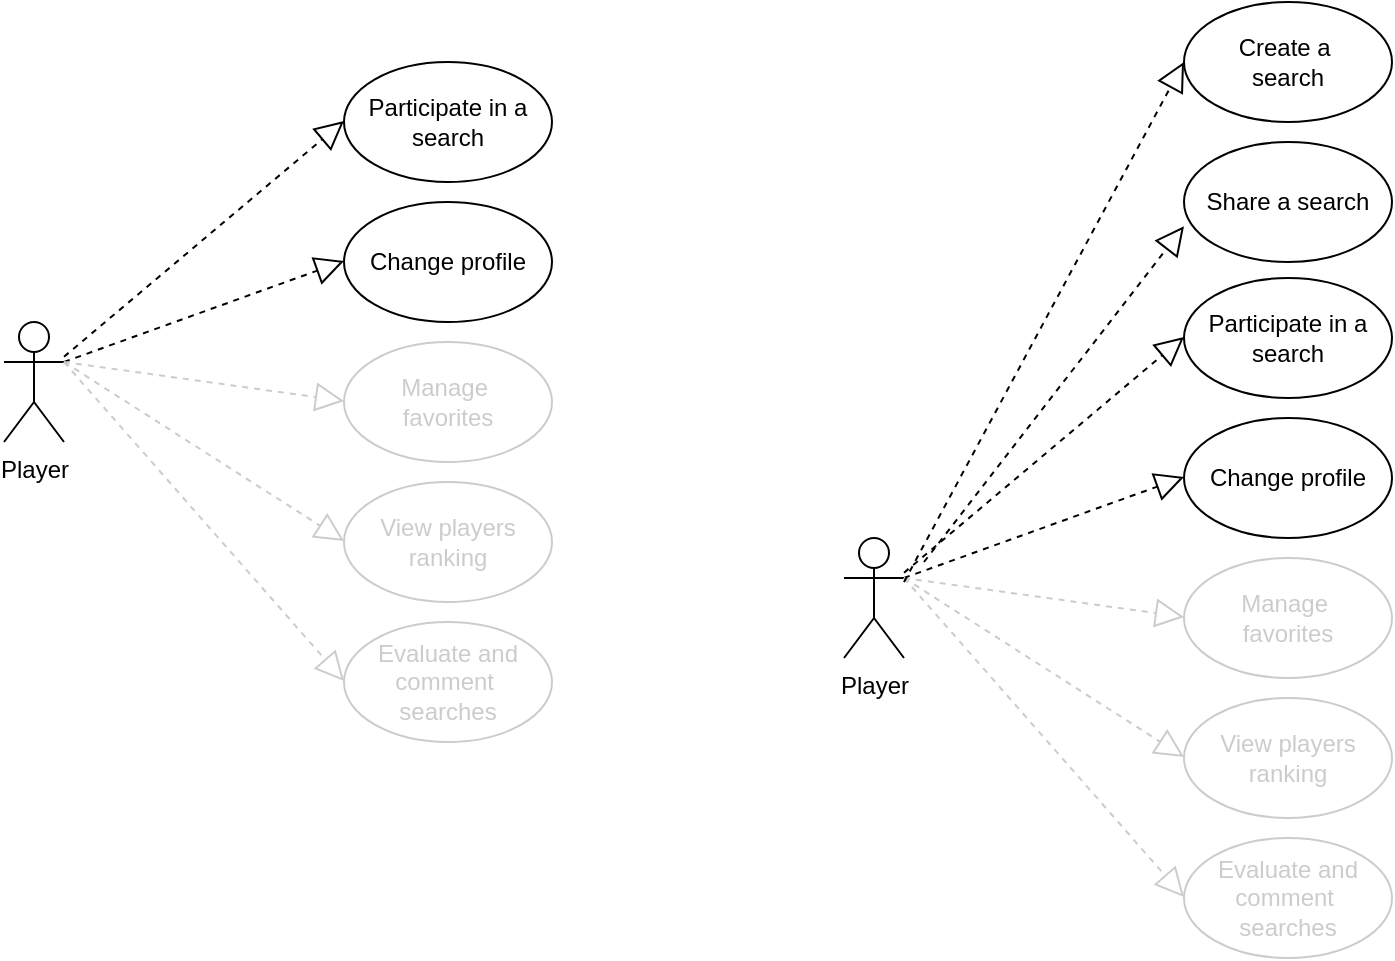 <mxfile version="14.1.1" type="device"><diagram id="ugKJtEmMx15SC4wvCp4e" name="Page-1"><mxGraphModel dx="1298" dy="809" grid="1" gridSize="10" guides="1" tooltips="1" connect="1" arrows="1" fold="1" page="1" pageScale="1" pageWidth="827" pageHeight="1169" math="0" shadow="0"><root><mxCell id="0"/><mxCell id="1" parent="0"/><mxCell id="eLn5iaKtH3t5jnZ92-TV-1" value="Player" style="shape=umlActor;verticalLabelPosition=bottom;verticalAlign=top;html=1;outlineConnect=0;" vertex="1" parent="1"><mxGeometry x="20" y="170" width="30" height="60" as="geometry"/></mxCell><mxCell id="eLn5iaKtH3t5jnZ92-TV-3" value="&lt;div&gt;Participate in a search&lt;/div&gt;" style="ellipse;whiteSpace=wrap;html=1;" vertex="1" parent="1"><mxGeometry x="190" y="40" width="104" height="60" as="geometry"/></mxCell><mxCell id="eLn5iaKtH3t5jnZ92-TV-10" value="&lt;div&gt;Change profile&lt;/div&gt;" style="ellipse;whiteSpace=wrap;html=1;" vertex="1" parent="1"><mxGeometry x="190" y="110" width="104" height="60" as="geometry"/></mxCell><mxCell id="eLn5iaKtH3t5jnZ92-TV-11" value="&lt;div&gt;Manage&amp;nbsp;&lt;/div&gt;&lt;div&gt;favorites&lt;/div&gt;" style="ellipse;whiteSpace=wrap;html=1;fontColor=#CCCCCC;labelBorderColor=none;labelBackgroundColor=none;strokeColor=#CCCCCC;" vertex="1" parent="1"><mxGeometry x="190" y="180" width="104" height="60" as="geometry"/></mxCell><mxCell id="eLn5iaKtH3t5jnZ92-TV-12" value="&lt;div&gt;&lt;span&gt;View players ranking&lt;/span&gt;&lt;br&gt;&lt;/div&gt;" style="ellipse;whiteSpace=wrap;html=1;align=center;verticalAlign=middle;fontColor=#CCCCCC;strokeColor=#CCCCCC;" vertex="1" parent="1"><mxGeometry x="190" y="250" width="104" height="60" as="geometry"/></mxCell><mxCell id="eLn5iaKtH3t5jnZ92-TV-13" value="&lt;div&gt;Evaluate and comment&amp;nbsp;&lt;/div&gt;&lt;div&gt;searches&lt;br&gt;&lt;/div&gt;" style="ellipse;whiteSpace=wrap;html=1;align=center;verticalAlign=middle;fontColor=#CCCCCC;strokeColor=#CCCCCC;" vertex="1" parent="1"><mxGeometry x="190" y="320" width="104" height="60" as="geometry"/></mxCell><mxCell id="eLn5iaKtH3t5jnZ92-TV-14" value="" style="endArrow=block;dashed=1;endFill=0;endSize=12;html=1;fontColor=#CCCCCC;" edge="1" parent="1" source="eLn5iaKtH3t5jnZ92-TV-1"><mxGeometry width="160" relative="1" as="geometry"><mxPoint x="30" y="69.5" as="sourcePoint"/><mxPoint x="190" y="69.5" as="targetPoint"/></mxGeometry></mxCell><mxCell id="eLn5iaKtH3t5jnZ92-TV-16" value="" style="endArrow=block;dashed=1;endFill=0;endSize=12;html=1;fontColor=#CCCCCC;exitX=1;exitY=0.333;exitDx=0;exitDy=0;exitPerimeter=0;" edge="1" parent="1" source="eLn5iaKtH3t5jnZ92-TV-1"><mxGeometry width="160" relative="1" as="geometry"><mxPoint x="30" y="139.5" as="sourcePoint"/><mxPoint x="190" y="139.5" as="targetPoint"/></mxGeometry></mxCell><mxCell id="eLn5iaKtH3t5jnZ92-TV-17" value="" style="endArrow=block;dashed=1;endFill=0;endSize=12;html=1;fontColor=#CCCCCC;strokeColor=#CCCCCC;" edge="1" parent="1"><mxGeometry width="160" relative="1" as="geometry"><mxPoint x="50" y="190" as="sourcePoint"/><mxPoint x="190" y="209.5" as="targetPoint"/></mxGeometry></mxCell><mxCell id="eLn5iaKtH3t5jnZ92-TV-18" value="" style="endArrow=block;dashed=1;endFill=0;endSize=12;html=1;fontColor=#CCCCCC;strokeColor=#CCCCCC;" edge="1" parent="1"><mxGeometry width="160" relative="1" as="geometry"><mxPoint x="50" y="190" as="sourcePoint"/><mxPoint x="190" y="279.5" as="targetPoint"/></mxGeometry></mxCell><mxCell id="eLn5iaKtH3t5jnZ92-TV-19" value="" style="endArrow=block;dashed=1;endFill=0;endSize=12;html=1;fontColor=#CCCCCC;strokeColor=#CCCCCC;" edge="1" parent="1"><mxGeometry width="160" relative="1" as="geometry"><mxPoint x="50" y="190" as="sourcePoint"/><mxPoint x="190" y="349.5" as="targetPoint"/></mxGeometry></mxCell><mxCell id="eLn5iaKtH3t5jnZ92-TV-20" value="Player" style="shape=umlActor;verticalLabelPosition=bottom;verticalAlign=top;html=1;outlineConnect=0;" vertex="1" parent="1"><mxGeometry x="440" y="278" width="30" height="60" as="geometry"/></mxCell><mxCell id="eLn5iaKtH3t5jnZ92-TV-21" value="&lt;div&gt;Participate in a search&lt;/div&gt;" style="ellipse;whiteSpace=wrap;html=1;" vertex="1" parent="1"><mxGeometry x="610" y="148" width="104" height="60" as="geometry"/></mxCell><mxCell id="eLn5iaKtH3t5jnZ92-TV-22" value="&lt;div&gt;Change profile&lt;/div&gt;" style="ellipse;whiteSpace=wrap;html=1;" vertex="1" parent="1"><mxGeometry x="610" y="218" width="104" height="60" as="geometry"/></mxCell><mxCell id="eLn5iaKtH3t5jnZ92-TV-23" value="&lt;div&gt;Manage&amp;nbsp;&lt;/div&gt;&lt;div&gt;favorites&lt;/div&gt;" style="ellipse;whiteSpace=wrap;html=1;fontColor=#CCCCCC;labelBorderColor=none;labelBackgroundColor=none;strokeColor=#CCCCCC;" vertex="1" parent="1"><mxGeometry x="610" y="288" width="104" height="60" as="geometry"/></mxCell><mxCell id="eLn5iaKtH3t5jnZ92-TV-24" value="&lt;div&gt;&lt;span&gt;View players ranking&lt;/span&gt;&lt;br&gt;&lt;/div&gt;" style="ellipse;whiteSpace=wrap;html=1;align=center;verticalAlign=middle;fontColor=#CCCCCC;strokeColor=#CCCCCC;" vertex="1" parent="1"><mxGeometry x="610" y="358" width="104" height="60" as="geometry"/></mxCell><mxCell id="eLn5iaKtH3t5jnZ92-TV-25" value="&lt;div&gt;Evaluate and comment&amp;nbsp;&lt;/div&gt;&lt;div&gt;searches&lt;br&gt;&lt;/div&gt;" style="ellipse;whiteSpace=wrap;html=1;align=center;verticalAlign=middle;fontColor=#CCCCCC;strokeColor=#CCCCCC;" vertex="1" parent="1"><mxGeometry x="610" y="428" width="104" height="60" as="geometry"/></mxCell><mxCell id="eLn5iaKtH3t5jnZ92-TV-26" value="" style="endArrow=block;dashed=1;endFill=0;endSize=12;html=1;fontColor=#CCCCCC;" edge="1" parent="1" source="eLn5iaKtH3t5jnZ92-TV-20"><mxGeometry width="160" relative="1" as="geometry"><mxPoint x="450" y="177.5" as="sourcePoint"/><mxPoint x="610" y="177.5" as="targetPoint"/></mxGeometry></mxCell><mxCell id="eLn5iaKtH3t5jnZ92-TV-27" value="" style="endArrow=block;dashed=1;endFill=0;endSize=12;html=1;fontColor=#CCCCCC;exitX=1;exitY=0.333;exitDx=0;exitDy=0;exitPerimeter=0;" edge="1" parent="1" source="eLn5iaKtH3t5jnZ92-TV-20"><mxGeometry width="160" relative="1" as="geometry"><mxPoint x="450" y="247.5" as="sourcePoint"/><mxPoint x="610" y="247.5" as="targetPoint"/></mxGeometry></mxCell><mxCell id="eLn5iaKtH3t5jnZ92-TV-28" value="" style="endArrow=block;dashed=1;endFill=0;endSize=12;html=1;fontColor=#CCCCCC;strokeColor=#CCCCCC;" edge="1" parent="1"><mxGeometry width="160" relative="1" as="geometry"><mxPoint x="470" y="298" as="sourcePoint"/><mxPoint x="610" y="317.5" as="targetPoint"/></mxGeometry></mxCell><mxCell id="eLn5iaKtH3t5jnZ92-TV-29" value="" style="endArrow=block;dashed=1;endFill=0;endSize=12;html=1;fontColor=#CCCCCC;strokeColor=#CCCCCC;" edge="1" parent="1"><mxGeometry width="160" relative="1" as="geometry"><mxPoint x="470" y="298" as="sourcePoint"/><mxPoint x="610" y="387.5" as="targetPoint"/></mxGeometry></mxCell><mxCell id="eLn5iaKtH3t5jnZ92-TV-30" value="" style="endArrow=block;dashed=1;endFill=0;endSize=12;html=1;fontColor=#CCCCCC;strokeColor=#CCCCCC;" edge="1" parent="1"><mxGeometry width="160" relative="1" as="geometry"><mxPoint x="470" y="298" as="sourcePoint"/><mxPoint x="610" y="457.5" as="targetPoint"/></mxGeometry></mxCell><mxCell id="eLn5iaKtH3t5jnZ92-TV-33" value="&lt;div&gt;Create a&amp;nbsp;&lt;/div&gt;&lt;div&gt;search&lt;/div&gt;" style="ellipse;whiteSpace=wrap;html=1;" vertex="1" parent="1"><mxGeometry x="610" y="10" width="104" height="60" as="geometry"/></mxCell><mxCell id="eLn5iaKtH3t5jnZ92-TV-34" value="&lt;div&gt;Share a search&lt;/div&gt;" style="ellipse;whiteSpace=wrap;html=1;" vertex="1" parent="1"><mxGeometry x="610" y="80" width="104" height="60" as="geometry"/></mxCell><mxCell id="eLn5iaKtH3t5jnZ92-TV-35" value="" style="endArrow=block;dashed=1;endFill=0;endSize=12;html=1;fontColor=#CCCCCC;" edge="1" parent="1"><mxGeometry width="160" relative="1" as="geometry"><mxPoint x="470" y="300" as="sourcePoint"/><mxPoint x="610" y="40" as="targetPoint"/></mxGeometry></mxCell><mxCell id="eLn5iaKtH3t5jnZ92-TV-36" value="" style="endArrow=block;dashed=1;endFill=0;endSize=12;html=1;fontColor=#CCCCCC;" edge="1" parent="1"><mxGeometry width="160" relative="1" as="geometry"><mxPoint x="480" y="290" as="sourcePoint"/><mxPoint x="610" y="122.13" as="targetPoint"/></mxGeometry></mxCell></root></mxGraphModel></diagram></mxfile>